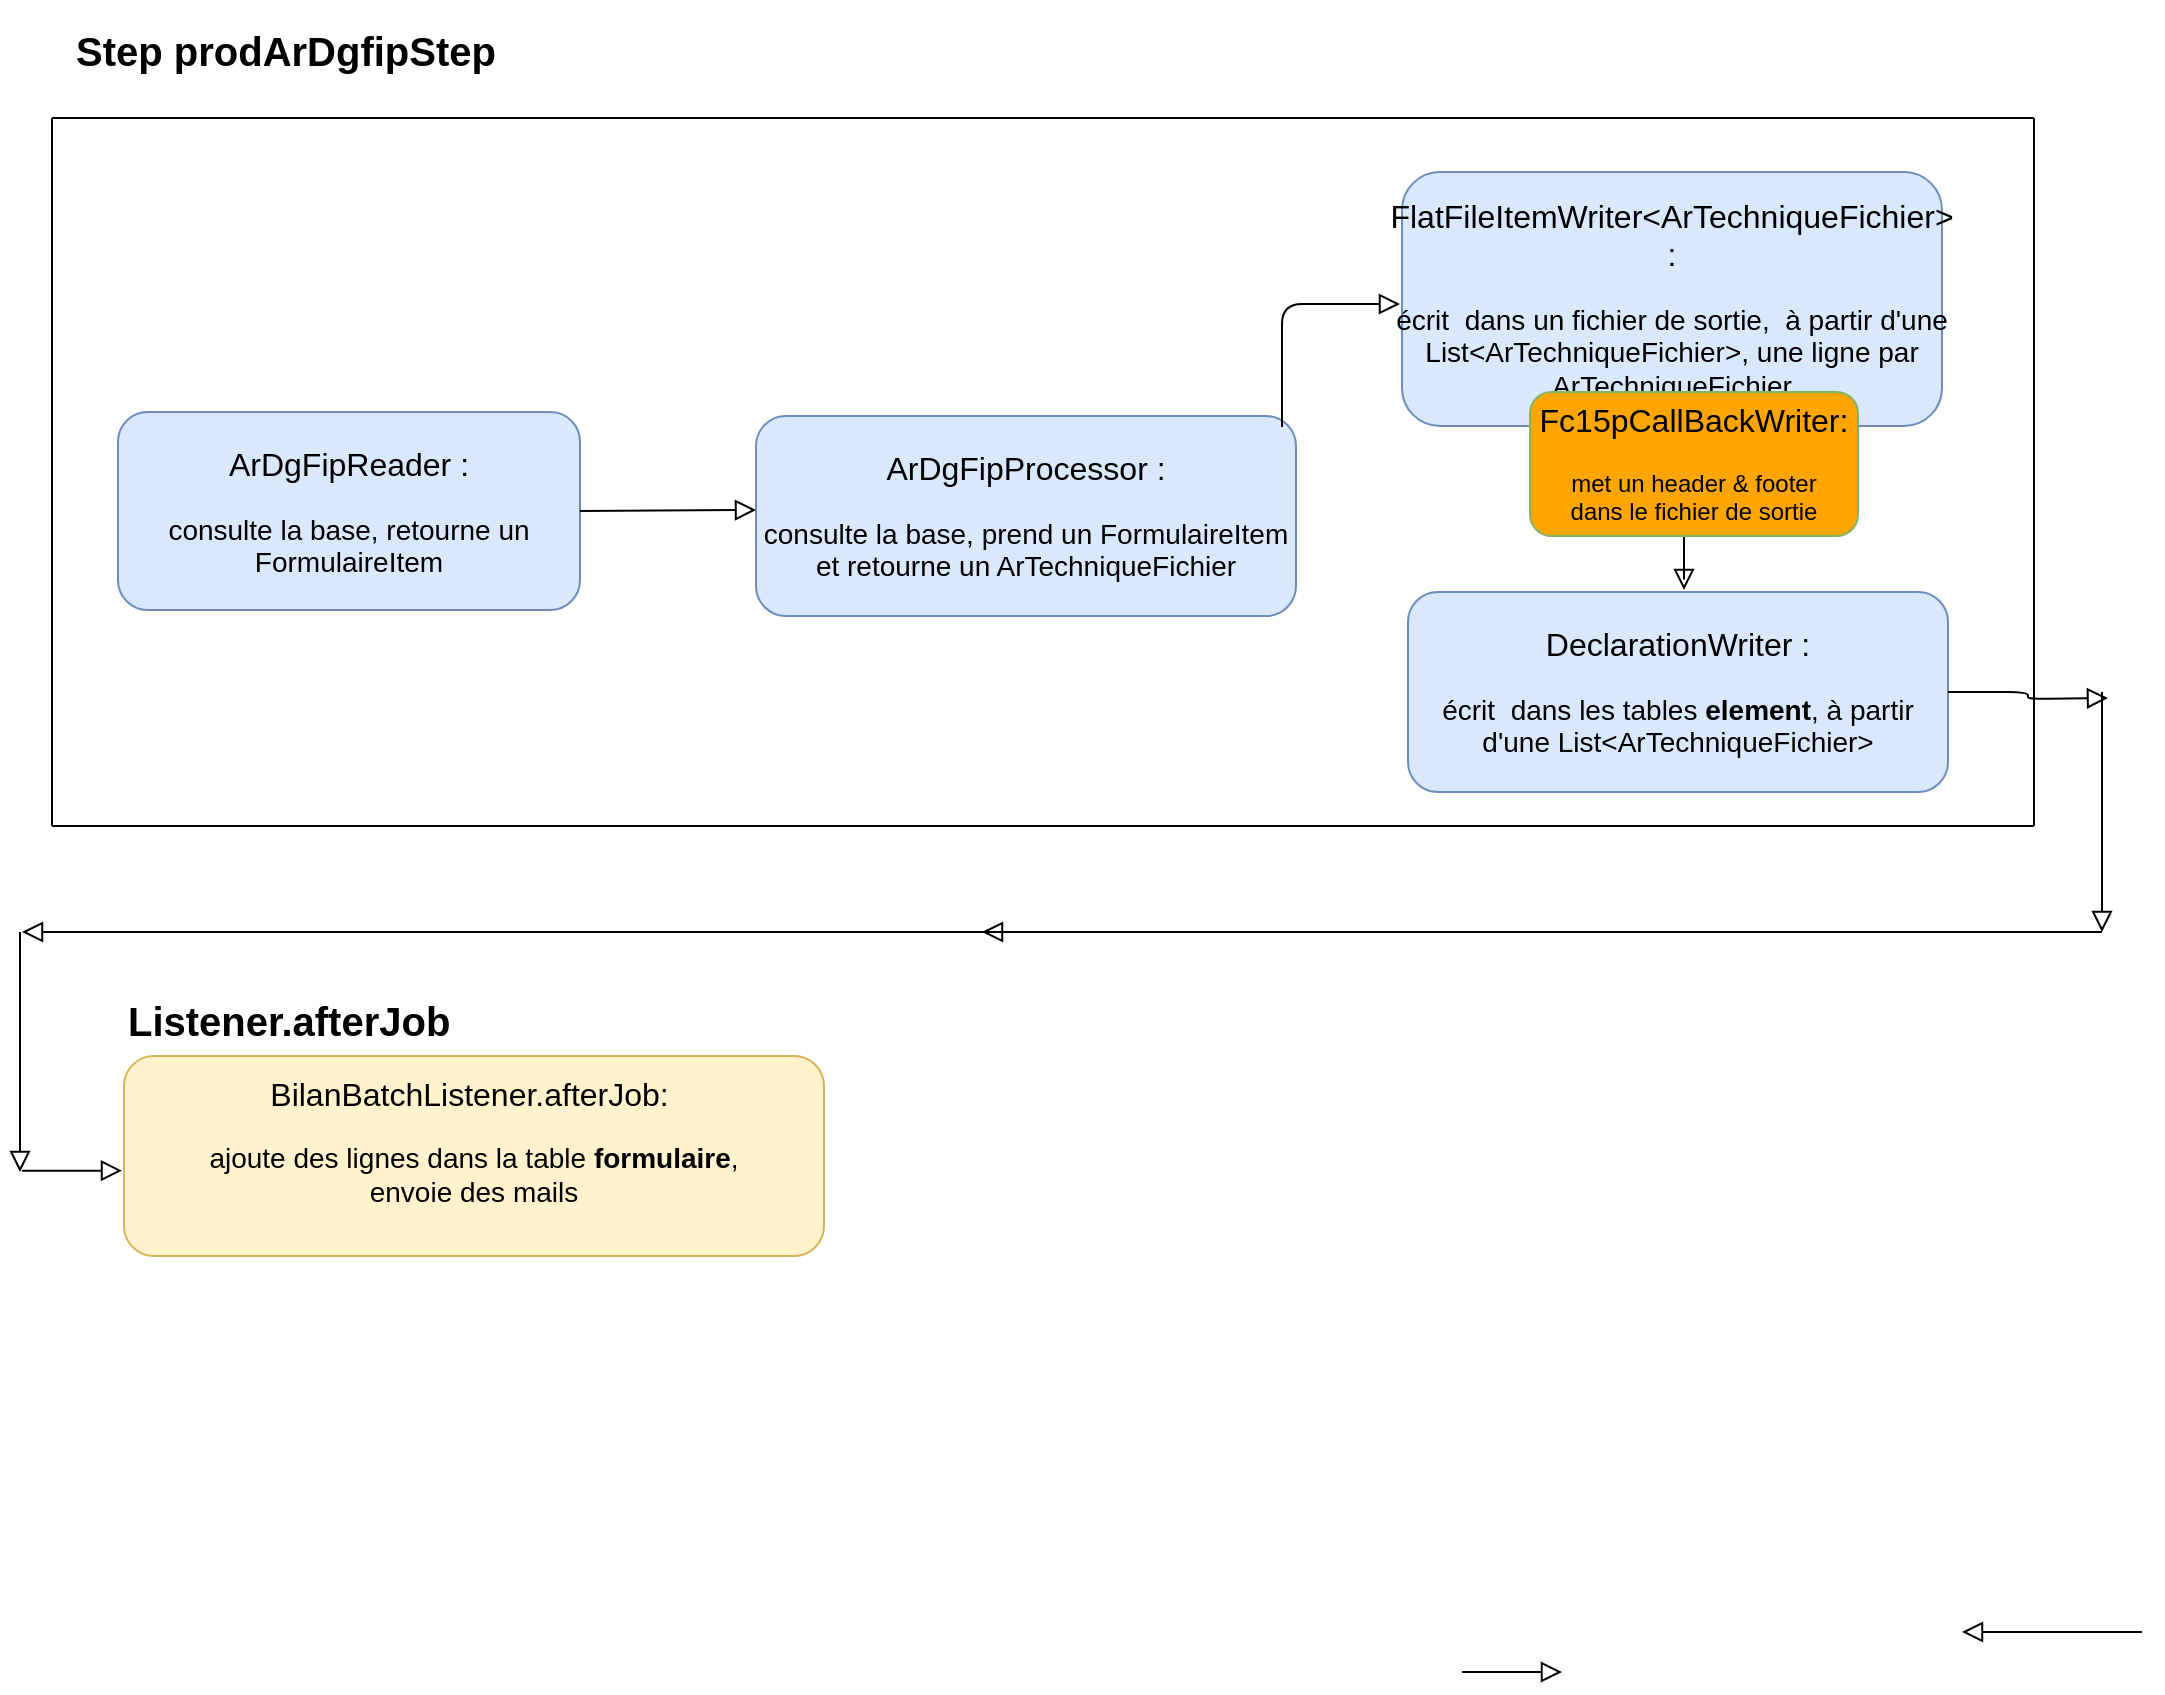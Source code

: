 <mxfile version="23.1.7" type="github">
  <diagram id="C5RBs43oDa-KdzZeNtuy" name="Page-1">
    <mxGraphModel dx="1690" dy="966" grid="0" gridSize="10" guides="1" tooltips="1" connect="1" arrows="1" fold="1" page="0" pageScale="1" pageWidth="827" pageHeight="1169" math="0" shadow="0">
      <root>
        <mxCell id="WIyWlLk6GJQsqaUBKTNV-0" />
        <mxCell id="WIyWlLk6GJQsqaUBKTNV-1" parent="WIyWlLk6GJQsqaUBKTNV-0" />
        <mxCell id="Z0-859JoU0TvKjbYaFMb-19" value="&lt;font style=&quot;font-size: 16px;&quot;&gt;BilanBatchListener.afterJob:&amp;nbsp;&lt;/font&gt; &lt;div&gt;&lt;br&gt;&lt;/div&gt;&lt;font style=&quot;font-size: 14px;&quot;&gt;ajoute des lignes dans la table &lt;b&gt;formulaire&lt;/b&gt;, &lt;br&gt;envoie des mails&lt;/font&gt;&lt;div&gt;&lt;br/&gt;&lt;/div&gt;" style="rounded=1;whiteSpace=wrap;html=1;fontSize=12;glass=0;strokeWidth=1;shadow=0;fillColor=#fff2cc;strokeColor=#d6b656;" parent="WIyWlLk6GJQsqaUBKTNV-1" vertex="1">
          <mxGeometry x="51" y="502" width="350" height="100" as="geometry" />
        </mxCell>
        <mxCell id="Z0-859JoU0TvKjbYaFMb-20" value="&lt;font size=&quot;1&quot;&gt;&lt;b style=&quot;font-size: 20px;&quot;&gt;Listener.afterJob&lt;/b&gt;&lt;/font&gt;" style="text;whiteSpace=wrap;html=1;rounded=1;" parent="WIyWlLk6GJQsqaUBKTNV-1" vertex="1">
          <mxGeometry x="51" y="466" width="210" height="50" as="geometry" />
        </mxCell>
        <mxCell id="Z0-859JoU0TvKjbYaFMb-21" value="&lt;font style=&quot;font-size: 16px;&quot;&gt;ArDgFipReader :&lt;/font&gt; &lt;div&gt;&lt;br&gt;&lt;/div&gt;&lt;font style=&quot;font-size: 14px;&quot;&gt;consulte la base, retourne un FormulaireItem&lt;/font&gt;" style="rounded=1;whiteSpace=wrap;html=1;fontSize=12;glass=0;strokeWidth=1;shadow=0;fillColor=#dae8fc;strokeColor=#6c8ebf;" parent="WIyWlLk6GJQsqaUBKTNV-1" vertex="1">
          <mxGeometry x="48" y="180" width="231" height="99" as="geometry" />
        </mxCell>
        <mxCell id="Z0-859JoU0TvKjbYaFMb-22" value="&lt;font style=&quot;font-size: 16px;&quot;&gt;ArDgFipProcessor :&lt;/font&gt; &lt;div&gt;&lt;br&gt;&lt;/div&gt;&lt;font style=&quot;font-size: 14px;&quot;&gt;consulte la base, prend un FormulaireItem &lt;br&gt;et retourne un ArTechniqueFichier &lt;br&gt;&lt;/font&gt;" style="rounded=1;whiteSpace=wrap;html=1;fontSize=12;glass=0;strokeWidth=1;shadow=0;fillColor=#dae8fc;strokeColor=#6c8ebf;" parent="WIyWlLk6GJQsqaUBKTNV-1" vertex="1">
          <mxGeometry x="367" y="182" width="270" height="100" as="geometry" />
        </mxCell>
        <mxCell id="Z0-859JoU0TvKjbYaFMb-25" value="" style="endArrow=none;html=1;rounded=1;" parent="WIyWlLk6GJQsqaUBKTNV-1" edge="1">
          <mxGeometry width="50" height="50" relative="1" as="geometry">
            <mxPoint x="1006" y="387" as="sourcePoint" />
            <mxPoint x="1006" y="33" as="targetPoint" />
          </mxGeometry>
        </mxCell>
        <mxCell id="Z0-859JoU0TvKjbYaFMb-28" value="&lt;font size=&quot;1&quot;&gt;&lt;b style=&quot;font-size: 20px;&quot;&gt;Step prodArDgfipStep&lt;br&gt;&lt;/b&gt;&lt;/font&gt;" style="text;html=1;align=center;verticalAlign=middle;whiteSpace=wrap;rounded=1;" parent="WIyWlLk6GJQsqaUBKTNV-1" vertex="1">
          <mxGeometry x="8" y="-26" width="248" height="50" as="geometry" />
        </mxCell>
        <mxCell id="Z0-859JoU0TvKjbYaFMb-39" value="&lt;font style=&quot;font-size: 16px;&quot;&gt;DeclarationWriter :&lt;/font&gt; &lt;div&gt;&lt;br&gt;&lt;/div&gt;&lt;font style=&quot;font-size: 14px;&quot;&gt;écrit&amp;nbsp; dans les tables &lt;b&gt;element&lt;/b&gt;, à partir d&#39;une List&amp;lt;ArTechniqueFichier&amp;gt;&lt;/font&gt;" style="rounded=1;whiteSpace=wrap;html=1;fontSize=12;glass=0;strokeWidth=1;shadow=0;fillColor=#dae8fc;strokeColor=#6c8ebf;" parent="WIyWlLk6GJQsqaUBKTNV-1" vertex="1">
          <mxGeometry x="693" y="270" width="270" height="100" as="geometry" />
        </mxCell>
        <mxCell id="Z0-859JoU0TvKjbYaFMb-45" value="" style="edgeStyle=orthogonalEdgeStyle;rounded=1;html=1;jettySize=auto;orthogonalLoop=1;fontSize=11;endArrow=block;endFill=0;endSize=8;strokeWidth=1;shadow=0;labelBackgroundColor=none;exitX=1;exitY=0.5;exitDx=0;exitDy=0;" parent="WIyWlLk6GJQsqaUBKTNV-1" source="Z0-859JoU0TvKjbYaFMb-21" edge="1">
          <mxGeometry y="10" relative="1" as="geometry">
            <mxPoint as="offset" />
            <mxPoint x="294" y="229" as="sourcePoint" />
            <mxPoint x="367" y="229.0" as="targetPoint" />
          </mxGeometry>
        </mxCell>
        <mxCell id="Z0-859JoU0TvKjbYaFMb-64" value="" style="edgeStyle=orthogonalEdgeStyle;rounded=1;html=1;jettySize=auto;orthogonalLoop=1;fontSize=11;endArrow=block;endFill=0;endSize=8;strokeWidth=1;shadow=0;labelBackgroundColor=none;" parent="WIyWlLk6GJQsqaUBKTNV-1" edge="1">
          <mxGeometry y="10" relative="1" as="geometry">
            <mxPoint as="offset" />
            <mxPoint x="1040" y="320" as="sourcePoint" />
            <mxPoint x="1040" y="440" as="targetPoint" />
          </mxGeometry>
        </mxCell>
        <mxCell id="Z0-859JoU0TvKjbYaFMb-65" value="" style="edgeStyle=orthogonalEdgeStyle;rounded=1;html=1;jettySize=auto;orthogonalLoop=1;fontSize=11;endArrow=block;endFill=0;endSize=8;strokeWidth=1;shadow=0;labelBackgroundColor=none;" parent="WIyWlLk6GJQsqaUBKTNV-1" edge="1">
          <mxGeometry y="10" relative="1" as="geometry">
            <mxPoint as="offset" />
            <mxPoint x="831" y="235" as="sourcePoint" />
            <mxPoint x="831" y="269" as="targetPoint" />
            <Array as="points">
              <mxPoint x="831" y="266" />
              <mxPoint x="831" y="266" />
            </Array>
          </mxGeometry>
        </mxCell>
        <mxCell id="Z0-859JoU0TvKjbYaFMb-68" value="" style="edgeStyle=orthogonalEdgeStyle;rounded=1;html=1;jettySize=auto;orthogonalLoop=1;fontSize=11;endArrow=block;endFill=0;endSize=8;strokeWidth=1;shadow=0;labelBackgroundColor=none;" parent="WIyWlLk6GJQsqaUBKTNV-1" edge="1">
          <mxGeometry y="10" relative="1" as="geometry">
            <mxPoint as="offset" />
            <mxPoint x="1060" y="790" as="sourcePoint" />
            <mxPoint x="970" y="790" as="targetPoint" />
          </mxGeometry>
        </mxCell>
        <mxCell id="Z0-859JoU0TvKjbYaFMb-70" value="" style="edgeStyle=orthogonalEdgeStyle;rounded=1;html=1;jettySize=auto;orthogonalLoop=1;fontSize=11;endArrow=block;endFill=0;endSize=8;strokeWidth=1;shadow=0;labelBackgroundColor=none;" parent="WIyWlLk6GJQsqaUBKTNV-1" edge="1">
          <mxGeometry y="10" relative="1" as="geometry">
            <mxPoint as="offset" />
            <mxPoint x="1040" y="440" as="sourcePoint" />
            <mxPoint x="480" y="440" as="targetPoint" />
          </mxGeometry>
        </mxCell>
        <mxCell id="Z0-859JoU0TvKjbYaFMb-71" value="" style="edgeStyle=orthogonalEdgeStyle;rounded=1;html=1;jettySize=auto;orthogonalLoop=1;fontSize=11;endArrow=block;endFill=0;endSize=8;strokeWidth=1;shadow=0;labelBackgroundColor=none;" parent="WIyWlLk6GJQsqaUBKTNV-1" edge="1">
          <mxGeometry y="10" relative="1" as="geometry">
            <mxPoint as="offset" />
            <mxPoint x="490" y="440" as="sourcePoint" />
            <mxPoint y="440" as="targetPoint" />
          </mxGeometry>
        </mxCell>
        <mxCell id="Z0-859JoU0TvKjbYaFMb-73" value="" style="edgeStyle=orthogonalEdgeStyle;rounded=1;html=1;jettySize=auto;orthogonalLoop=1;fontSize=11;endArrow=block;endFill=0;endSize=8;strokeWidth=1;shadow=0;labelBackgroundColor=none;" parent="WIyWlLk6GJQsqaUBKTNV-1" edge="1">
          <mxGeometry y="10" relative="1" as="geometry">
            <mxPoint as="offset" />
            <mxPoint x="-1" y="440" as="sourcePoint" />
            <mxPoint x="-1" y="560" as="targetPoint" />
          </mxGeometry>
        </mxCell>
        <mxCell id="Z0-859JoU0TvKjbYaFMb-74" value="" style="edgeStyle=orthogonalEdgeStyle;rounded=1;html=1;jettySize=auto;orthogonalLoop=1;fontSize=11;endArrow=block;endFill=0;endSize=8;strokeWidth=1;shadow=0;labelBackgroundColor=none;" parent="WIyWlLk6GJQsqaUBKTNV-1" edge="1">
          <mxGeometry y="10" relative="1" as="geometry">
            <mxPoint as="offset" />
            <mxPoint y="559.33" as="sourcePoint" />
            <mxPoint x="50" y="559.33" as="targetPoint" />
          </mxGeometry>
        </mxCell>
        <mxCell id="Z0-859JoU0TvKjbYaFMb-75" value="" style="edgeStyle=orthogonalEdgeStyle;rounded=1;html=1;jettySize=auto;orthogonalLoop=1;fontSize=11;endArrow=block;endFill=0;endSize=8;strokeWidth=1;shadow=0;labelBackgroundColor=none;" parent="WIyWlLk6GJQsqaUBKTNV-1" edge="1">
          <mxGeometry y="10" relative="1" as="geometry">
            <mxPoint as="offset" />
            <mxPoint x="720" y="810" as="sourcePoint" />
            <mxPoint x="770" y="810" as="targetPoint" />
          </mxGeometry>
        </mxCell>
        <mxCell id="Z0-859JoU0TvKjbYaFMb-23" value="&lt;font style=&quot;font-size: 16px;&quot;&gt;FlatFileItemWriter&amp;lt;ArTechniqueFichier&amp;gt; :&lt;/font&gt; &lt;div&gt;&lt;br&gt;&lt;/div&gt;&lt;font style=&quot;font-size: 14px;&quot;&gt;écrit&amp;nbsp; dans un fichier de sortie,&amp;nbsp; à partir d&#39;une List&amp;lt;ArTechniqueFichier&amp;gt;, une ligne par&lt;br&gt;ArTechniqueFichier&lt;br&gt;&lt;/font&gt;" style="rounded=1;whiteSpace=wrap;html=1;fontSize=12;glass=0;strokeWidth=1;shadow=0;fillColor=#dae8fc;strokeColor=#6c8ebf;" parent="WIyWlLk6GJQsqaUBKTNV-1" vertex="1">
          <mxGeometry x="690" y="60" width="270" height="127" as="geometry" />
        </mxCell>
        <mxCell id="JGg64m_Kd8brvpKtqs0t-1" value="&lt;font style=&quot;font-size: 16px;&quot;&gt;Fc15pCallBackWriter:&lt;/font&gt; &lt;div&gt;&lt;br&gt;&lt;/div&gt;met un header &amp;amp; footer &lt;br&gt;dans le fichier de sortie " style="rounded=1;whiteSpace=wrap;html=1;fontSize=12;glass=0;strokeWidth=1;shadow=0;fillColor=orange;strokeColor=#82b366;" parent="WIyWlLk6GJQsqaUBKTNV-1" vertex="1">
          <mxGeometry x="754" y="170" width="164" height="72" as="geometry" />
        </mxCell>
        <mxCell id="JGg64m_Kd8brvpKtqs0t-3" value="" style="edgeStyle=orthogonalEdgeStyle;rounded=1;html=1;jettySize=auto;orthogonalLoop=1;fontSize=11;endArrow=block;endFill=0;endSize=8;strokeWidth=1;shadow=0;labelBackgroundColor=none;exitX=1;exitY=0.5;exitDx=0;exitDy=0;" parent="WIyWlLk6GJQsqaUBKTNV-1" source="Z0-859JoU0TvKjbYaFMb-39" edge="1">
          <mxGeometry y="10" relative="1" as="geometry">
            <mxPoint as="offset" />
            <mxPoint x="977" y="323" as="sourcePoint" />
            <mxPoint x="1043" y="323.0" as="targetPoint" />
          </mxGeometry>
        </mxCell>
        <mxCell id="JGg64m_Kd8brvpKtqs0t-4" value="" style="edgeStyle=orthogonalEdgeStyle;rounded=1;html=1;jettySize=auto;orthogonalLoop=1;fontSize=11;endArrow=block;endFill=0;endSize=8;strokeWidth=1;shadow=0;labelBackgroundColor=none;" parent="WIyWlLk6GJQsqaUBKTNV-1" edge="1">
          <mxGeometry y="10" relative="1" as="geometry">
            <mxPoint as="offset" />
            <mxPoint x="630" y="187.5" as="sourcePoint" />
            <mxPoint x="689" y="126" as="targetPoint" />
            <Array as="points">
              <mxPoint x="630" y="160" />
              <mxPoint x="630" y="160" />
            </Array>
          </mxGeometry>
        </mxCell>
        <mxCell id="JGg64m_Kd8brvpKtqs0t-5" value="" style="endArrow=none;html=1;rounded=0;" parent="WIyWlLk6GJQsqaUBKTNV-1" edge="1">
          <mxGeometry width="50" height="50" relative="1" as="geometry">
            <mxPoint x="15" y="33" as="sourcePoint" />
            <mxPoint x="1006" y="33" as="targetPoint" />
          </mxGeometry>
        </mxCell>
        <mxCell id="LNk79kRE9k_1kjEUgrZI-0" value="" style="endArrow=none;html=1;rounded=0;" parent="WIyWlLk6GJQsqaUBKTNV-1" edge="1">
          <mxGeometry width="50" height="50" relative="1" as="geometry">
            <mxPoint x="15" y="387" as="sourcePoint" />
            <mxPoint x="1006" y="387" as="targetPoint" />
          </mxGeometry>
        </mxCell>
        <mxCell id="LNk79kRE9k_1kjEUgrZI-1" value="" style="endArrow=none;html=1;rounded=1;" parent="WIyWlLk6GJQsqaUBKTNV-1" edge="1">
          <mxGeometry width="50" height="50" relative="1" as="geometry">
            <mxPoint x="15" y="387" as="sourcePoint" />
            <mxPoint x="15" y="33" as="targetPoint" />
          </mxGeometry>
        </mxCell>
      </root>
    </mxGraphModel>
  </diagram>
</mxfile>
